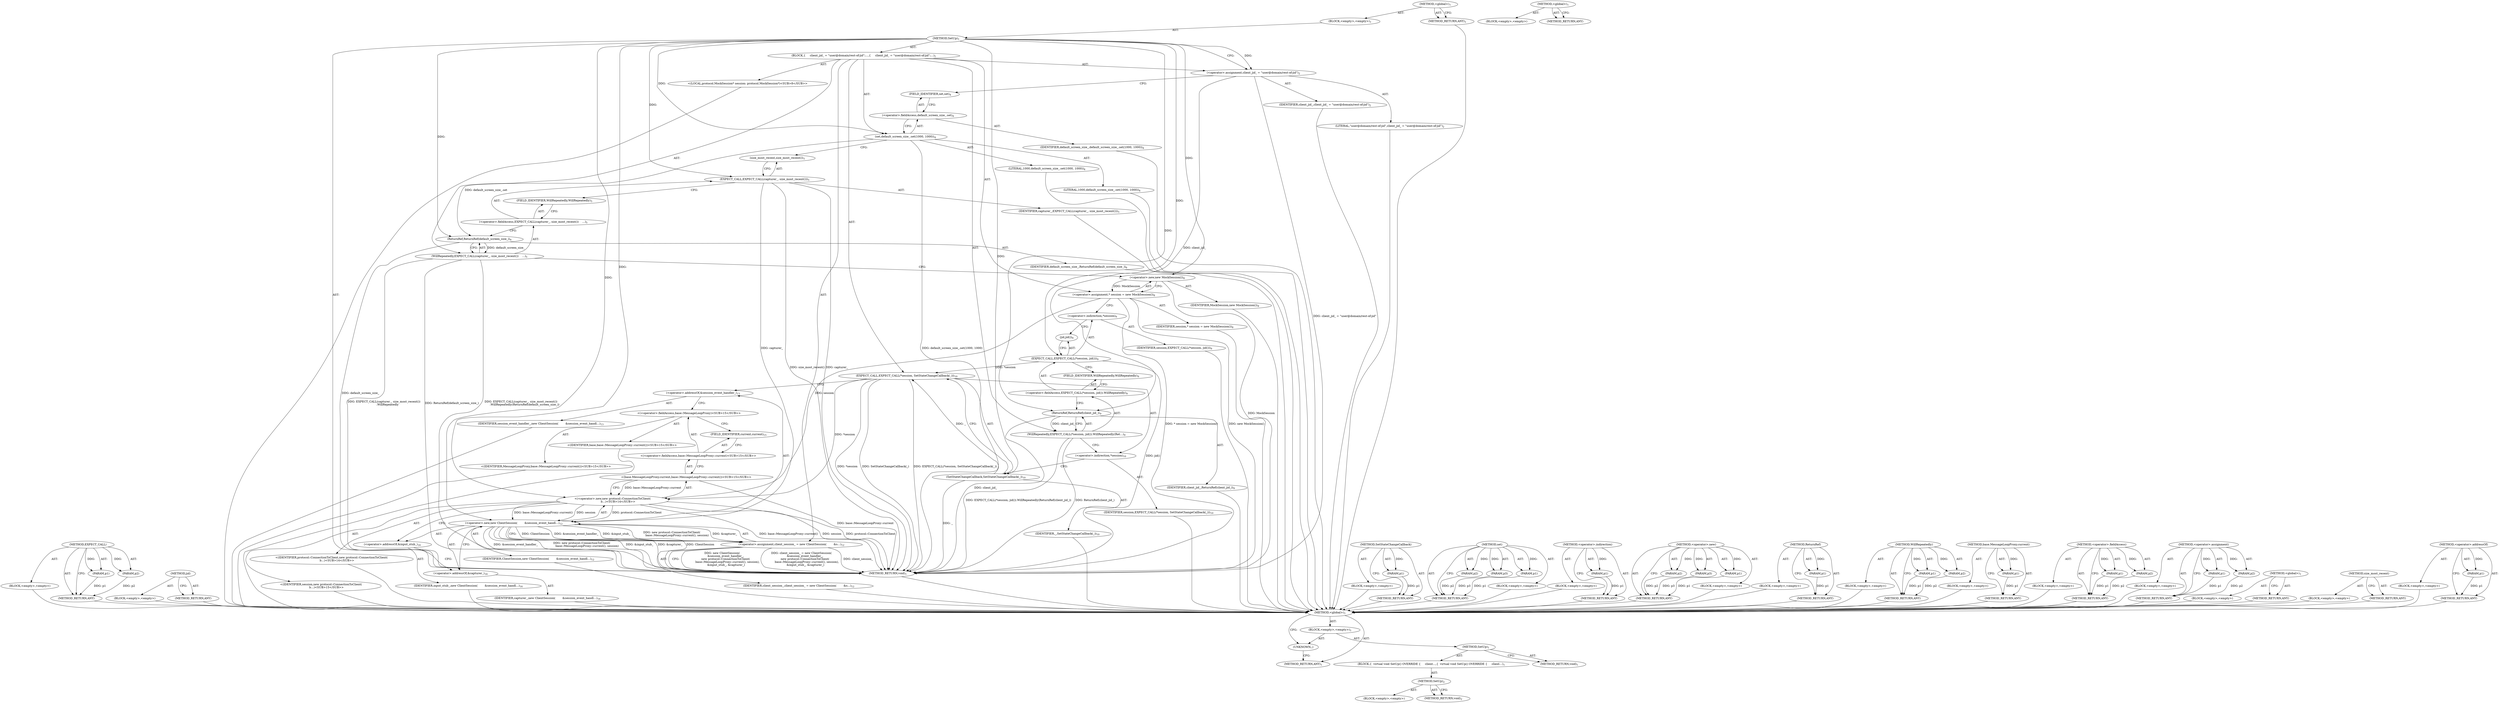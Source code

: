 digraph "SetUp" {
vulnerable_115 [label=<(METHOD,EXPECT_CALL)>];
vulnerable_116 [label=<(PARAM,p1)>];
vulnerable_117 [label=<(PARAM,p2)>];
vulnerable_118 [label=<(BLOCK,&lt;empty&gt;,&lt;empty&gt;)>];
vulnerable_119 [label=<(METHOD_RETURN,ANY)>];
vulnerable_137 [label=<(METHOD,jid)>];
vulnerable_138 [label=<(BLOCK,&lt;empty&gt;,&lt;empty&gt;)>];
vulnerable_139 [label=<(METHOD_RETURN,ANY)>];
vulnerable_6 [label=<(METHOD,&lt;global&gt;)<SUB>1</SUB>>];
vulnerable_7 [label=<(BLOCK,&lt;empty&gt;,&lt;empty&gt;)<SUB>1</SUB>>];
vulnerable_8 [label=<(METHOD,SetUp)<SUB>1</SUB>>];
vulnerable_9 [label=<(BLOCK,{
     client_jid_ = &quot;user@domain/rest-of-jid&quot;;...,{
     client_jid_ = &quot;user@domain/rest-of-jid&quot;;...)<SUB>1</SUB>>];
vulnerable_10 [label=<(&lt;operator&gt;.assignment,client_jid_ = &quot;user@domain/rest-of-jid&quot;)<SUB>2</SUB>>];
vulnerable_11 [label=<(IDENTIFIER,client_jid_,client_jid_ = &quot;user@domain/rest-of-jid&quot;)<SUB>2</SUB>>];
vulnerable_12 [label=<(LITERAL,&quot;user@domain/rest-of-jid&quot;,client_jid_ = &quot;user@domain/rest-of-jid&quot;)<SUB>2</SUB>>];
vulnerable_13 [label=<(set,default_screen_size_.set(1000, 1000))<SUB>4</SUB>>];
vulnerable_14 [label=<(&lt;operator&gt;.fieldAccess,default_screen_size_.set)<SUB>4</SUB>>];
vulnerable_15 [label=<(IDENTIFIER,default_screen_size_,default_screen_size_.set(1000, 1000))<SUB>4</SUB>>];
vulnerable_16 [label=<(FIELD_IDENTIFIER,set,set)<SUB>4</SUB>>];
vulnerable_17 [label=<(LITERAL,1000,default_screen_size_.set(1000, 1000))<SUB>4</SUB>>];
vulnerable_18 [label=<(LITERAL,1000,default_screen_size_.set(1000, 1000))<SUB>4</SUB>>];
vulnerable_19 [label=<(WillRepeatedly,EXPECT_CALL(capturer_, size_most_recent())
    ...)<SUB>5</SUB>>];
vulnerable_20 [label=<(&lt;operator&gt;.fieldAccess,EXPECT_CALL(capturer_, size_most_recent())
    ...)<SUB>5</SUB>>];
vulnerable_21 [label=<(EXPECT_CALL,EXPECT_CALL(capturer_, size_most_recent()))<SUB>5</SUB>>];
vulnerable_22 [label=<(IDENTIFIER,capturer_,EXPECT_CALL(capturer_, size_most_recent()))<SUB>5</SUB>>];
vulnerable_23 [label=<(size_most_recent,size_most_recent())<SUB>5</SUB>>];
vulnerable_24 [label=<(FIELD_IDENTIFIER,WillRepeatedly,WillRepeatedly)<SUB>5</SUB>>];
vulnerable_25 [label=<(ReturnRef,ReturnRef(default_screen_size_))<SUB>6</SUB>>];
vulnerable_26 [label=<(IDENTIFIER,default_screen_size_,ReturnRef(default_screen_size_))<SUB>6</SUB>>];
vulnerable_27 [label="<(LOCAL,protocol.MockSession* session: protocol.MockSession*)<SUB>8</SUB>>"];
vulnerable_28 [label=<(&lt;operator&gt;.assignment,* session = new MockSession())<SUB>8</SUB>>];
vulnerable_29 [label=<(IDENTIFIER,session,* session = new MockSession())<SUB>8</SUB>>];
vulnerable_30 [label=<(&lt;operator&gt;.new,new MockSession())<SUB>8</SUB>>];
vulnerable_31 [label=<(IDENTIFIER,MockSession,new MockSession())<SUB>8</SUB>>];
vulnerable_32 [label=<(WillRepeatedly,EXPECT_CALL(*session, jid()).WillRepeatedly(Ret...)<SUB>9</SUB>>];
vulnerable_33 [label=<(&lt;operator&gt;.fieldAccess,EXPECT_CALL(*session, jid()).WillRepeatedly)<SUB>9</SUB>>];
vulnerable_34 [label=<(EXPECT_CALL,EXPECT_CALL(*session, jid()))<SUB>9</SUB>>];
vulnerable_35 [label=<(&lt;operator&gt;.indirection,*session)<SUB>9</SUB>>];
vulnerable_36 [label=<(IDENTIFIER,session,EXPECT_CALL(*session, jid()))<SUB>9</SUB>>];
vulnerable_37 [label=<(jid,jid())<SUB>9</SUB>>];
vulnerable_38 [label=<(FIELD_IDENTIFIER,WillRepeatedly,WillRepeatedly)<SUB>9</SUB>>];
vulnerable_39 [label=<(ReturnRef,ReturnRef(client_jid_))<SUB>9</SUB>>];
vulnerable_40 [label=<(IDENTIFIER,client_jid_,ReturnRef(client_jid_))<SUB>9</SUB>>];
vulnerable_41 [label=<(EXPECT_CALL,EXPECT_CALL(*session, SetStateChangeCallback(_)))<SUB>10</SUB>>];
vulnerable_42 [label=<(&lt;operator&gt;.indirection,*session)<SUB>10</SUB>>];
vulnerable_43 [label=<(IDENTIFIER,session,EXPECT_CALL(*session, SetStateChangeCallback(_)))<SUB>10</SUB>>];
vulnerable_44 [label=<(SetStateChangeCallback,SetStateChangeCallback(_))<SUB>10</SUB>>];
vulnerable_45 [label=<(IDENTIFIER,_,SetStateChangeCallback(_))<SUB>10</SUB>>];
vulnerable_46 [label=<(&lt;operator&gt;.assignment,client_session_ = new ClientSession(
        &amp;s...)<SUB>12</SUB>>];
vulnerable_47 [label=<(IDENTIFIER,client_session_,client_session_ = new ClientSession(
        &amp;s...)<SUB>12</SUB>>];
vulnerable_48 [label=<(&lt;operator&gt;.new,new ClientSession(
        &amp;session_event_handl...)<SUB>12</SUB>>];
vulnerable_49 [label=<(IDENTIFIER,ClientSession,new ClientSession(
        &amp;session_event_handl...)<SUB>12</SUB>>];
vulnerable_50 [label=<(&lt;operator&gt;.addressOf,&amp;session_event_handler_)<SUB>13</SUB>>];
vulnerable_51 [label=<(IDENTIFIER,session_event_handler_,new ClientSession(
        &amp;session_event_handl...)<SUB>13</SUB>>];
vulnerable_52 [label="<(&lt;operator&gt;.new,new protocol::ConnectionToClient(
            b...)<SUB>14</SUB>>"];
vulnerable_53 [label="<(IDENTIFIER,protocol::ConnectionToClient,new protocol::ConnectionToClient(
            b...)<SUB>14</SUB>>"];
vulnerable_54 [label="<(base.MessageLoopProxy.current,base::MessageLoopProxy::current())<SUB>15</SUB>>"];
vulnerable_55 [label="<(&lt;operator&gt;.fieldAccess,base::MessageLoopProxy::current)<SUB>15</SUB>>"];
vulnerable_56 [label="<(&lt;operator&gt;.fieldAccess,base::MessageLoopProxy)<SUB>15</SUB>>"];
vulnerable_57 [label="<(IDENTIFIER,base,base::MessageLoopProxy::current())<SUB>15</SUB>>"];
vulnerable_58 [label="<(IDENTIFIER,MessageLoopProxy,base::MessageLoopProxy::current())<SUB>15</SUB>>"];
vulnerable_59 [label=<(FIELD_IDENTIFIER,current,current)<SUB>15</SUB>>];
vulnerable_60 [label="<(IDENTIFIER,session,new protocol::ConnectionToClient(
            b...)<SUB>15</SUB>>"];
vulnerable_61 [label=<(&lt;operator&gt;.addressOf,&amp;input_stub_)<SUB>16</SUB>>];
vulnerable_62 [label=<(IDENTIFIER,input_stub_,new ClientSession(
        &amp;session_event_handl...)<SUB>16</SUB>>];
vulnerable_63 [label=<(&lt;operator&gt;.addressOf,&amp;capturer_)<SUB>16</SUB>>];
vulnerable_64 [label=<(IDENTIFIER,capturer_,new ClientSession(
        &amp;session_event_handl...)<SUB>16</SUB>>];
vulnerable_65 [label=<(METHOD_RETURN,void)<SUB>1</SUB>>];
vulnerable_67 [label=<(METHOD_RETURN,ANY)<SUB>1</SUB>>];
vulnerable_140 [label=<(METHOD,SetStateChangeCallback)>];
vulnerable_141 [label=<(PARAM,p1)>];
vulnerable_142 [label=<(BLOCK,&lt;empty&gt;,&lt;empty&gt;)>];
vulnerable_143 [label=<(METHOD_RETURN,ANY)>];
vulnerable_99 [label=<(METHOD,set)>];
vulnerable_100 [label=<(PARAM,p1)>];
vulnerable_101 [label=<(PARAM,p2)>];
vulnerable_102 [label=<(PARAM,p3)>];
vulnerable_103 [label=<(BLOCK,&lt;empty&gt;,&lt;empty&gt;)>];
vulnerable_104 [label=<(METHOD_RETURN,ANY)>];
vulnerable_133 [label=<(METHOD,&lt;operator&gt;.indirection)>];
vulnerable_134 [label=<(PARAM,p1)>];
vulnerable_135 [label=<(BLOCK,&lt;empty&gt;,&lt;empty&gt;)>];
vulnerable_136 [label=<(METHOD_RETURN,ANY)>];
vulnerable_127 [label=<(METHOD,&lt;operator&gt;.new)>];
vulnerable_128 [label=<(PARAM,p1)>];
vulnerable_129 [label=<(PARAM,p2)>];
vulnerable_130 [label=<(PARAM,p3)>];
vulnerable_131 [label=<(BLOCK,&lt;empty&gt;,&lt;empty&gt;)>];
vulnerable_132 [label=<(METHOD_RETURN,ANY)>];
vulnerable_123 [label=<(METHOD,ReturnRef)>];
vulnerable_124 [label=<(PARAM,p1)>];
vulnerable_125 [label=<(BLOCK,&lt;empty&gt;,&lt;empty&gt;)>];
vulnerable_126 [label=<(METHOD_RETURN,ANY)>];
vulnerable_110 [label=<(METHOD,WillRepeatedly)>];
vulnerable_111 [label=<(PARAM,p1)>];
vulnerable_112 [label=<(PARAM,p2)>];
vulnerable_113 [label=<(BLOCK,&lt;empty&gt;,&lt;empty&gt;)>];
vulnerable_114 [label=<(METHOD_RETURN,ANY)>];
vulnerable_148 [label=<(METHOD,base.MessageLoopProxy.current)>];
vulnerable_149 [label=<(PARAM,p1)>];
vulnerable_150 [label=<(BLOCK,&lt;empty&gt;,&lt;empty&gt;)>];
vulnerable_151 [label=<(METHOD_RETURN,ANY)>];
vulnerable_105 [label=<(METHOD,&lt;operator&gt;.fieldAccess)>];
vulnerable_106 [label=<(PARAM,p1)>];
vulnerable_107 [label=<(PARAM,p2)>];
vulnerable_108 [label=<(BLOCK,&lt;empty&gt;,&lt;empty&gt;)>];
vulnerable_109 [label=<(METHOD_RETURN,ANY)>];
vulnerable_94 [label=<(METHOD,&lt;operator&gt;.assignment)>];
vulnerable_95 [label=<(PARAM,p1)>];
vulnerable_96 [label=<(PARAM,p2)>];
vulnerable_97 [label=<(BLOCK,&lt;empty&gt;,&lt;empty&gt;)>];
vulnerable_98 [label=<(METHOD_RETURN,ANY)>];
vulnerable_88 [label=<(METHOD,&lt;global&gt;)<SUB>1</SUB>>];
vulnerable_89 [label=<(BLOCK,&lt;empty&gt;,&lt;empty&gt;)>];
vulnerable_90 [label=<(METHOD_RETURN,ANY)>];
vulnerable_120 [label=<(METHOD,size_most_recent)>];
vulnerable_121 [label=<(BLOCK,&lt;empty&gt;,&lt;empty&gt;)>];
vulnerable_122 [label=<(METHOD_RETURN,ANY)>];
vulnerable_144 [label=<(METHOD,&lt;operator&gt;.addressOf)>];
vulnerable_145 [label=<(PARAM,p1)>];
vulnerable_146 [label=<(BLOCK,&lt;empty&gt;,&lt;empty&gt;)>];
vulnerable_147 [label=<(METHOD_RETURN,ANY)>];
fixed_6 [label=<(METHOD,&lt;global&gt;)<SUB>1</SUB>>];
fixed_7 [label=<(BLOCK,&lt;empty&gt;,&lt;empty&gt;)<SUB>1</SUB>>];
fixed_8 [label=<(METHOD,SetUp)<SUB>1</SUB>>];
fixed_9 [label=<(BLOCK,{
  virtual void SetUp() OVERRIDE {
     client...,{
  virtual void SetUp() OVERRIDE {
     client...)<SUB>1</SUB>>];
fixed_10 [label=<(METHOD,SetUp)<SUB>2</SUB>>];
fixed_11 [label=<(BLOCK,&lt;empty&gt;,&lt;empty&gt;)>];
fixed_12 [label=<(METHOD_RETURN,void)<SUB>2</SUB>>];
fixed_14 [label=<(METHOD_RETURN,void)<SUB>1</SUB>>];
fixed_16 [label=<(UNKNOWN,,)>];
fixed_17 [label=<(METHOD_RETURN,ANY)<SUB>1</SUB>>];
fixed_24 [label=<(METHOD,&lt;global&gt;)<SUB>1</SUB>>];
fixed_25 [label=<(BLOCK,&lt;empty&gt;,&lt;empty&gt;)>];
fixed_26 [label=<(METHOD_RETURN,ANY)>];
vulnerable_115 -> vulnerable_116  [key=0, label="AST: "];
vulnerable_115 -> vulnerable_116  [key=1, label="DDG: "];
vulnerable_115 -> vulnerable_118  [key=0, label="AST: "];
vulnerable_115 -> vulnerable_117  [key=0, label="AST: "];
vulnerable_115 -> vulnerable_117  [key=1, label="DDG: "];
vulnerable_115 -> vulnerable_119  [key=0, label="AST: "];
vulnerable_115 -> vulnerable_119  [key=1, label="CFG: "];
vulnerable_116 -> vulnerable_119  [key=0, label="DDG: p1"];
vulnerable_117 -> vulnerable_119  [key=0, label="DDG: p2"];
vulnerable_118 -> fixed_6  [key=0];
vulnerable_119 -> fixed_6  [key=0];
vulnerable_137 -> vulnerable_138  [key=0, label="AST: "];
vulnerable_137 -> vulnerable_139  [key=0, label="AST: "];
vulnerable_137 -> vulnerable_139  [key=1, label="CFG: "];
vulnerable_138 -> fixed_6  [key=0];
vulnerable_139 -> fixed_6  [key=0];
vulnerable_6 -> vulnerable_7  [key=0, label="AST: "];
vulnerable_6 -> vulnerable_67  [key=0, label="AST: "];
vulnerable_6 -> vulnerable_67  [key=1, label="CFG: "];
vulnerable_7 -> vulnerable_8  [key=0, label="AST: "];
vulnerable_8 -> vulnerable_9  [key=0, label="AST: "];
vulnerable_8 -> vulnerable_65  [key=0, label="AST: "];
vulnerable_8 -> vulnerable_10  [key=0, label="CFG: "];
vulnerable_8 -> vulnerable_10  [key=1, label="DDG: "];
vulnerable_8 -> vulnerable_13  [key=0, label="DDG: "];
vulnerable_8 -> vulnerable_25  [key=0, label="DDG: "];
vulnerable_8 -> vulnerable_30  [key=0, label="DDG: "];
vulnerable_8 -> vulnerable_39  [key=0, label="DDG: "];
vulnerable_8 -> vulnerable_44  [key=0, label="DDG: "];
vulnerable_8 -> vulnerable_48  [key=0, label="DDG: "];
vulnerable_8 -> vulnerable_21  [key=0, label="DDG: "];
vulnerable_8 -> vulnerable_34  [key=0, label="DDG: "];
vulnerable_8 -> vulnerable_52  [key=0, label="DDG: "];
vulnerable_9 -> vulnerable_10  [key=0, label="AST: "];
vulnerable_9 -> vulnerable_13  [key=0, label="AST: "];
vulnerable_9 -> vulnerable_19  [key=0, label="AST: "];
vulnerable_9 -> vulnerable_27  [key=0, label="AST: "];
vulnerable_9 -> vulnerable_28  [key=0, label="AST: "];
vulnerable_9 -> vulnerable_32  [key=0, label="AST: "];
vulnerable_9 -> vulnerable_41  [key=0, label="AST: "];
vulnerable_9 -> vulnerable_46  [key=0, label="AST: "];
vulnerable_10 -> vulnerable_11  [key=0, label="AST: "];
vulnerable_10 -> vulnerable_12  [key=0, label="AST: "];
vulnerable_10 -> vulnerable_16  [key=0, label="CFG: "];
vulnerable_10 -> vulnerable_65  [key=0, label="DDG: client_jid_ = &quot;user@domain/rest-of-jid&quot;"];
vulnerable_10 -> vulnerable_39  [key=0, label="DDG: client_jid_"];
vulnerable_11 -> fixed_6  [key=0];
vulnerable_12 -> fixed_6  [key=0];
vulnerable_13 -> vulnerable_14  [key=0, label="AST: "];
vulnerable_13 -> vulnerable_17  [key=0, label="AST: "];
vulnerable_13 -> vulnerable_18  [key=0, label="AST: "];
vulnerable_13 -> vulnerable_23  [key=0, label="CFG: "];
vulnerable_13 -> vulnerable_65  [key=0, label="DDG: default_screen_size_.set(1000, 1000)"];
vulnerable_13 -> vulnerable_25  [key=0, label="DDG: default_screen_size_.set"];
vulnerable_14 -> vulnerable_15  [key=0, label="AST: "];
vulnerable_14 -> vulnerable_16  [key=0, label="AST: "];
vulnerable_14 -> vulnerable_13  [key=0, label="CFG: "];
vulnerable_15 -> fixed_6  [key=0];
vulnerable_16 -> vulnerable_14  [key=0, label="CFG: "];
vulnerable_17 -> fixed_6  [key=0];
vulnerable_18 -> fixed_6  [key=0];
vulnerable_19 -> vulnerable_20  [key=0, label="AST: "];
vulnerable_19 -> vulnerable_25  [key=0, label="AST: "];
vulnerable_19 -> vulnerable_30  [key=0, label="CFG: "];
vulnerable_19 -> vulnerable_65  [key=0, label="DDG: EXPECT_CALL(capturer_, size_most_recent())
        .WillRepeatedly"];
vulnerable_19 -> vulnerable_65  [key=1, label="DDG: ReturnRef(default_screen_size_)"];
vulnerable_19 -> vulnerable_65  [key=2, label="DDG: EXPECT_CALL(capturer_, size_most_recent())
        .WillRepeatedly(ReturnRef(default_screen_size_))"];
vulnerable_20 -> vulnerable_21  [key=0, label="AST: "];
vulnerable_20 -> vulnerable_24  [key=0, label="AST: "];
vulnerable_20 -> vulnerable_25  [key=0, label="CFG: "];
vulnerable_21 -> vulnerable_22  [key=0, label="AST: "];
vulnerable_21 -> vulnerable_23  [key=0, label="AST: "];
vulnerable_21 -> vulnerable_24  [key=0, label="CFG: "];
vulnerable_21 -> vulnerable_65  [key=0, label="DDG: capturer_"];
vulnerable_21 -> vulnerable_65  [key=1, label="DDG: size_most_recent()"];
vulnerable_21 -> vulnerable_48  [key=0, label="DDG: capturer_"];
vulnerable_22 -> fixed_6  [key=0];
vulnerable_23 -> vulnerable_21  [key=0, label="CFG: "];
vulnerable_24 -> vulnerable_20  [key=0, label="CFG: "];
vulnerable_25 -> vulnerable_26  [key=0, label="AST: "];
vulnerable_25 -> vulnerable_19  [key=0, label="CFG: "];
vulnerable_25 -> vulnerable_19  [key=1, label="DDG: default_screen_size_"];
vulnerable_25 -> vulnerable_65  [key=0, label="DDG: default_screen_size_"];
vulnerable_26 -> fixed_6  [key=0];
vulnerable_27 -> fixed_6  [key=0];
vulnerable_28 -> vulnerable_29  [key=0, label="AST: "];
vulnerable_28 -> vulnerable_30  [key=0, label="AST: "];
vulnerable_28 -> vulnerable_35  [key=0, label="CFG: "];
vulnerable_28 -> vulnerable_65  [key=0, label="DDG: new MockSession()"];
vulnerable_28 -> vulnerable_65  [key=1, label="DDG: * session = new MockSession()"];
vulnerable_28 -> vulnerable_52  [key=0, label="DDG: session"];
vulnerable_29 -> fixed_6  [key=0];
vulnerable_30 -> vulnerable_31  [key=0, label="AST: "];
vulnerable_30 -> vulnerable_28  [key=0, label="CFG: "];
vulnerable_30 -> vulnerable_28  [key=1, label="DDG: MockSession"];
vulnerable_30 -> vulnerable_65  [key=0, label="DDG: MockSession"];
vulnerable_31 -> fixed_6  [key=0];
vulnerable_32 -> vulnerable_33  [key=0, label="AST: "];
vulnerable_32 -> vulnerable_39  [key=0, label="AST: "];
vulnerable_32 -> vulnerable_42  [key=0, label="CFG: "];
vulnerable_32 -> vulnerable_65  [key=0, label="DDG: ReturnRef(client_jid_)"];
vulnerable_32 -> vulnerable_65  [key=1, label="DDG: EXPECT_CALL(*session, jid()).WillRepeatedly(ReturnRef(client_jid_))"];
vulnerable_33 -> vulnerable_34  [key=0, label="AST: "];
vulnerable_33 -> vulnerable_38  [key=0, label="AST: "];
vulnerable_33 -> vulnerable_39  [key=0, label="CFG: "];
vulnerable_34 -> vulnerable_35  [key=0, label="AST: "];
vulnerable_34 -> vulnerable_37  [key=0, label="AST: "];
vulnerable_34 -> vulnerable_38  [key=0, label="CFG: "];
vulnerable_34 -> vulnerable_65  [key=0, label="DDG: jid()"];
vulnerable_34 -> vulnerable_41  [key=0, label="DDG: *session"];
vulnerable_35 -> vulnerable_36  [key=0, label="AST: "];
vulnerable_35 -> vulnerable_37  [key=0, label="CFG: "];
vulnerable_36 -> fixed_6  [key=0];
vulnerable_37 -> vulnerable_34  [key=0, label="CFG: "];
vulnerable_38 -> vulnerable_33  [key=0, label="CFG: "];
vulnerable_39 -> vulnerable_40  [key=0, label="AST: "];
vulnerable_39 -> vulnerable_32  [key=0, label="CFG: "];
vulnerable_39 -> vulnerable_32  [key=1, label="DDG: client_jid_"];
vulnerable_39 -> vulnerable_65  [key=0, label="DDG: client_jid_"];
vulnerable_40 -> fixed_6  [key=0];
vulnerable_41 -> vulnerable_42  [key=0, label="AST: "];
vulnerable_41 -> vulnerable_44  [key=0, label="AST: "];
vulnerable_41 -> vulnerable_50  [key=0, label="CFG: "];
vulnerable_41 -> vulnerable_65  [key=0, label="DDG: *session"];
vulnerable_41 -> vulnerable_65  [key=1, label="DDG: SetStateChangeCallback(_)"];
vulnerable_41 -> vulnerable_65  [key=2, label="DDG: EXPECT_CALL(*session, SetStateChangeCallback(_))"];
vulnerable_41 -> vulnerable_52  [key=0, label="DDG: *session"];
vulnerable_42 -> vulnerable_43  [key=0, label="AST: "];
vulnerable_42 -> vulnerable_44  [key=0, label="CFG: "];
vulnerable_43 -> fixed_6  [key=0];
vulnerable_44 -> vulnerable_45  [key=0, label="AST: "];
vulnerable_44 -> vulnerable_41  [key=0, label="CFG: "];
vulnerable_44 -> vulnerable_41  [key=1, label="DDG: _"];
vulnerable_44 -> vulnerable_65  [key=0, label="DDG: _"];
vulnerable_45 -> fixed_6  [key=0];
vulnerable_46 -> vulnerable_47  [key=0, label="AST: "];
vulnerable_46 -> vulnerable_48  [key=0, label="AST: "];
vulnerable_46 -> vulnerable_65  [key=0, label="CFG: "];
vulnerable_46 -> vulnerable_65  [key=1, label="DDG: new ClientSession(
        &amp;session_event_handler_,
        new protocol::ConnectionToClient(
            base::MessageLoopProxy::current(), session),
         &amp;input_stub_, &amp;capturer_)"];
vulnerable_46 -> vulnerable_65  [key=2, label="DDG: client_session_ = new ClientSession(
        &amp;session_event_handler_,
        new protocol::ConnectionToClient(
            base::MessageLoopProxy::current(), session),
         &amp;input_stub_, &amp;capturer_)"];
vulnerable_46 -> vulnerable_65  [key=3, label="DDG: client_session_"];
vulnerable_47 -> fixed_6  [key=0];
vulnerable_48 -> vulnerable_49  [key=0, label="AST: "];
vulnerable_48 -> vulnerable_50  [key=0, label="AST: "];
vulnerable_48 -> vulnerable_52  [key=0, label="AST: "];
vulnerable_48 -> vulnerable_61  [key=0, label="AST: "];
vulnerable_48 -> vulnerable_63  [key=0, label="AST: "];
vulnerable_48 -> vulnerable_46  [key=0, label="CFG: "];
vulnerable_48 -> vulnerable_46  [key=1, label="DDG: ClientSession"];
vulnerable_48 -> vulnerable_46  [key=2, label="DDG: &amp;session_event_handler_"];
vulnerable_48 -> vulnerable_46  [key=3, label="DDG: &amp;input_stub_"];
vulnerable_48 -> vulnerable_46  [key=4, label="DDG: new protocol::ConnectionToClient(
            base::MessageLoopProxy::current(), session)"];
vulnerable_48 -> vulnerable_46  [key=5, label="DDG: &amp;capturer_"];
vulnerable_48 -> vulnerable_65  [key=0, label="DDG: &amp;session_event_handler_"];
vulnerable_48 -> vulnerable_65  [key=1, label="DDG: new protocol::ConnectionToClient(
            base::MessageLoopProxy::current(), session)"];
vulnerable_48 -> vulnerable_65  [key=2, label="DDG: &amp;input_stub_"];
vulnerable_48 -> vulnerable_65  [key=3, label="DDG: &amp;capturer_"];
vulnerable_48 -> vulnerable_65  [key=4, label="DDG: ClientSession"];
vulnerable_49 -> fixed_6  [key=0];
vulnerable_50 -> vulnerable_51  [key=0, label="AST: "];
vulnerable_50 -> vulnerable_56  [key=0, label="CFG: "];
vulnerable_51 -> fixed_6  [key=0];
vulnerable_52 -> vulnerable_53  [key=0, label="AST: "];
vulnerable_52 -> vulnerable_54  [key=0, label="AST: "];
vulnerable_52 -> vulnerable_60  [key=0, label="AST: "];
vulnerable_52 -> vulnerable_61  [key=0, label="CFG: "];
vulnerable_52 -> vulnerable_65  [key=0, label="DDG: base::MessageLoopProxy::current()"];
vulnerable_52 -> vulnerable_65  [key=1, label="DDG: session"];
vulnerable_52 -> vulnerable_65  [key=2, label="DDG: protocol::ConnectionToClient"];
vulnerable_52 -> vulnerable_48  [key=0, label="DDG: protocol::ConnectionToClient"];
vulnerable_52 -> vulnerable_48  [key=1, label="DDG: base::MessageLoopProxy::current()"];
vulnerable_52 -> vulnerable_48  [key=2, label="DDG: session"];
vulnerable_53 -> fixed_6  [key=0];
vulnerable_54 -> vulnerable_55  [key=0, label="AST: "];
vulnerable_54 -> vulnerable_52  [key=0, label="CFG: "];
vulnerable_54 -> vulnerable_52  [key=1, label="DDG: base::MessageLoopProxy::current"];
vulnerable_54 -> vulnerable_65  [key=0, label="DDG: base::MessageLoopProxy::current"];
vulnerable_55 -> vulnerable_56  [key=0, label="AST: "];
vulnerable_55 -> vulnerable_59  [key=0, label="AST: "];
vulnerable_55 -> vulnerable_54  [key=0, label="CFG: "];
vulnerable_56 -> vulnerable_57  [key=0, label="AST: "];
vulnerable_56 -> vulnerable_58  [key=0, label="AST: "];
vulnerable_56 -> vulnerable_59  [key=0, label="CFG: "];
vulnerable_57 -> fixed_6  [key=0];
vulnerable_58 -> fixed_6  [key=0];
vulnerable_59 -> vulnerable_55  [key=0, label="CFG: "];
vulnerable_60 -> fixed_6  [key=0];
vulnerable_61 -> vulnerable_62  [key=0, label="AST: "];
vulnerable_61 -> vulnerable_63  [key=0, label="CFG: "];
vulnerable_62 -> fixed_6  [key=0];
vulnerable_63 -> vulnerable_64  [key=0, label="AST: "];
vulnerable_63 -> vulnerable_48  [key=0, label="CFG: "];
vulnerable_64 -> fixed_6  [key=0];
vulnerable_65 -> fixed_6  [key=0];
vulnerable_67 -> fixed_6  [key=0];
vulnerable_140 -> vulnerable_141  [key=0, label="AST: "];
vulnerable_140 -> vulnerable_141  [key=1, label="DDG: "];
vulnerable_140 -> vulnerable_142  [key=0, label="AST: "];
vulnerable_140 -> vulnerable_143  [key=0, label="AST: "];
vulnerable_140 -> vulnerable_143  [key=1, label="CFG: "];
vulnerable_141 -> vulnerable_143  [key=0, label="DDG: p1"];
vulnerable_142 -> fixed_6  [key=0];
vulnerable_143 -> fixed_6  [key=0];
vulnerable_99 -> vulnerable_100  [key=0, label="AST: "];
vulnerable_99 -> vulnerable_100  [key=1, label="DDG: "];
vulnerable_99 -> vulnerable_103  [key=0, label="AST: "];
vulnerable_99 -> vulnerable_101  [key=0, label="AST: "];
vulnerable_99 -> vulnerable_101  [key=1, label="DDG: "];
vulnerable_99 -> vulnerable_104  [key=0, label="AST: "];
vulnerable_99 -> vulnerable_104  [key=1, label="CFG: "];
vulnerable_99 -> vulnerable_102  [key=0, label="AST: "];
vulnerable_99 -> vulnerable_102  [key=1, label="DDG: "];
vulnerable_100 -> vulnerable_104  [key=0, label="DDG: p1"];
vulnerable_101 -> vulnerable_104  [key=0, label="DDG: p2"];
vulnerable_102 -> vulnerable_104  [key=0, label="DDG: p3"];
vulnerable_103 -> fixed_6  [key=0];
vulnerable_104 -> fixed_6  [key=0];
vulnerable_133 -> vulnerable_134  [key=0, label="AST: "];
vulnerable_133 -> vulnerable_134  [key=1, label="DDG: "];
vulnerable_133 -> vulnerable_135  [key=0, label="AST: "];
vulnerable_133 -> vulnerable_136  [key=0, label="AST: "];
vulnerable_133 -> vulnerable_136  [key=1, label="CFG: "];
vulnerable_134 -> vulnerable_136  [key=0, label="DDG: p1"];
vulnerable_135 -> fixed_6  [key=0];
vulnerable_136 -> fixed_6  [key=0];
vulnerable_127 -> vulnerable_128  [key=0, label="AST: "];
vulnerable_127 -> vulnerable_128  [key=1, label="DDG: "];
vulnerable_127 -> vulnerable_131  [key=0, label="AST: "];
vulnerable_127 -> vulnerable_129  [key=0, label="AST: "];
vulnerable_127 -> vulnerable_129  [key=1, label="DDG: "];
vulnerable_127 -> vulnerable_132  [key=0, label="AST: "];
vulnerable_127 -> vulnerable_132  [key=1, label="CFG: "];
vulnerable_127 -> vulnerable_130  [key=0, label="AST: "];
vulnerable_127 -> vulnerable_130  [key=1, label="DDG: "];
vulnerable_128 -> vulnerable_132  [key=0, label="DDG: p1"];
vulnerable_129 -> vulnerable_132  [key=0, label="DDG: p2"];
vulnerable_130 -> vulnerable_132  [key=0, label="DDG: p3"];
vulnerable_131 -> fixed_6  [key=0];
vulnerable_132 -> fixed_6  [key=0];
vulnerable_123 -> vulnerable_124  [key=0, label="AST: "];
vulnerable_123 -> vulnerable_124  [key=1, label="DDG: "];
vulnerable_123 -> vulnerable_125  [key=0, label="AST: "];
vulnerable_123 -> vulnerable_126  [key=0, label="AST: "];
vulnerable_123 -> vulnerable_126  [key=1, label="CFG: "];
vulnerable_124 -> vulnerable_126  [key=0, label="DDG: p1"];
vulnerable_125 -> fixed_6  [key=0];
vulnerable_126 -> fixed_6  [key=0];
vulnerable_110 -> vulnerable_111  [key=0, label="AST: "];
vulnerable_110 -> vulnerable_111  [key=1, label="DDG: "];
vulnerable_110 -> vulnerable_113  [key=0, label="AST: "];
vulnerable_110 -> vulnerable_112  [key=0, label="AST: "];
vulnerable_110 -> vulnerable_112  [key=1, label="DDG: "];
vulnerable_110 -> vulnerable_114  [key=0, label="AST: "];
vulnerable_110 -> vulnerable_114  [key=1, label="CFG: "];
vulnerable_111 -> vulnerable_114  [key=0, label="DDG: p1"];
vulnerable_112 -> vulnerable_114  [key=0, label="DDG: p2"];
vulnerable_113 -> fixed_6  [key=0];
vulnerable_114 -> fixed_6  [key=0];
vulnerable_148 -> vulnerable_149  [key=0, label="AST: "];
vulnerable_148 -> vulnerable_149  [key=1, label="DDG: "];
vulnerable_148 -> vulnerable_150  [key=0, label="AST: "];
vulnerable_148 -> vulnerable_151  [key=0, label="AST: "];
vulnerable_148 -> vulnerable_151  [key=1, label="CFG: "];
vulnerable_149 -> vulnerable_151  [key=0, label="DDG: p1"];
vulnerable_150 -> fixed_6  [key=0];
vulnerable_151 -> fixed_6  [key=0];
vulnerable_105 -> vulnerable_106  [key=0, label="AST: "];
vulnerable_105 -> vulnerable_106  [key=1, label="DDG: "];
vulnerable_105 -> vulnerable_108  [key=0, label="AST: "];
vulnerable_105 -> vulnerable_107  [key=0, label="AST: "];
vulnerable_105 -> vulnerable_107  [key=1, label="DDG: "];
vulnerable_105 -> vulnerable_109  [key=0, label="AST: "];
vulnerable_105 -> vulnerable_109  [key=1, label="CFG: "];
vulnerable_106 -> vulnerable_109  [key=0, label="DDG: p1"];
vulnerable_107 -> vulnerable_109  [key=0, label="DDG: p2"];
vulnerable_108 -> fixed_6  [key=0];
vulnerable_109 -> fixed_6  [key=0];
vulnerable_94 -> vulnerable_95  [key=0, label="AST: "];
vulnerable_94 -> vulnerable_95  [key=1, label="DDG: "];
vulnerable_94 -> vulnerable_97  [key=0, label="AST: "];
vulnerable_94 -> vulnerable_96  [key=0, label="AST: "];
vulnerable_94 -> vulnerable_96  [key=1, label="DDG: "];
vulnerable_94 -> vulnerable_98  [key=0, label="AST: "];
vulnerable_94 -> vulnerable_98  [key=1, label="CFG: "];
vulnerable_95 -> vulnerable_98  [key=0, label="DDG: p1"];
vulnerable_96 -> vulnerable_98  [key=0, label="DDG: p2"];
vulnerable_97 -> fixed_6  [key=0];
vulnerable_98 -> fixed_6  [key=0];
vulnerable_88 -> vulnerable_89  [key=0, label="AST: "];
vulnerable_88 -> vulnerable_90  [key=0, label="AST: "];
vulnerable_88 -> vulnerable_90  [key=1, label="CFG: "];
vulnerable_89 -> fixed_6  [key=0];
vulnerable_90 -> fixed_6  [key=0];
vulnerable_120 -> vulnerable_121  [key=0, label="AST: "];
vulnerable_120 -> vulnerable_122  [key=0, label="AST: "];
vulnerable_120 -> vulnerable_122  [key=1, label="CFG: "];
vulnerable_121 -> fixed_6  [key=0];
vulnerable_122 -> fixed_6  [key=0];
vulnerable_144 -> vulnerable_145  [key=0, label="AST: "];
vulnerable_144 -> vulnerable_145  [key=1, label="DDG: "];
vulnerable_144 -> vulnerable_146  [key=0, label="AST: "];
vulnerable_144 -> vulnerable_147  [key=0, label="AST: "];
vulnerable_144 -> vulnerable_147  [key=1, label="CFG: "];
vulnerable_145 -> vulnerable_147  [key=0, label="DDG: p1"];
vulnerable_146 -> fixed_6  [key=0];
vulnerable_147 -> fixed_6  [key=0];
fixed_6 -> fixed_7  [key=0, label="AST: "];
fixed_6 -> fixed_17  [key=0, label="AST: "];
fixed_6 -> fixed_16  [key=0, label="CFG: "];
fixed_7 -> fixed_8  [key=0, label="AST: "];
fixed_7 -> fixed_16  [key=0, label="AST: "];
fixed_8 -> fixed_9  [key=0, label="AST: "];
fixed_8 -> fixed_14  [key=0, label="AST: "];
fixed_8 -> fixed_14  [key=1, label="CFG: "];
fixed_9 -> fixed_10  [key=0, label="AST: "];
fixed_10 -> fixed_11  [key=0, label="AST: "];
fixed_10 -> fixed_12  [key=0, label="AST: "];
fixed_10 -> fixed_12  [key=1, label="CFG: "];
fixed_16 -> fixed_17  [key=0, label="CFG: "];
fixed_24 -> fixed_25  [key=0, label="AST: "];
fixed_24 -> fixed_26  [key=0, label="AST: "];
fixed_24 -> fixed_26  [key=1, label="CFG: "];
}
